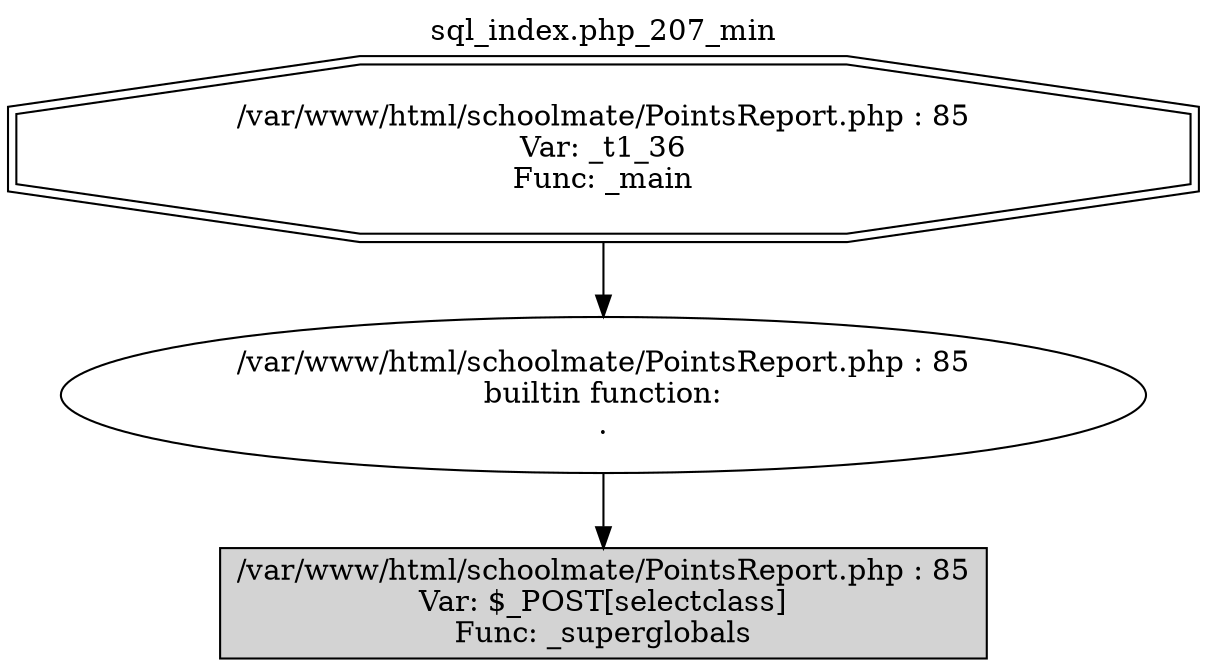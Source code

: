 digraph cfg {
  label="sql_index.php_207_min";
  labelloc=t;
  n1 [shape=doubleoctagon, label="/var/www/html/schoolmate/PointsReport.php : 85\nVar: _t1_36\nFunc: _main\n"];
  n2 [shape=ellipse, label="/var/www/html/schoolmate/PointsReport.php : 85\nbuiltin function:\n.\n"];
  n3 [shape=box, label="/var/www/html/schoolmate/PointsReport.php : 85\nVar: $_POST[selectclass]\nFunc: _superglobals\n",style=filled];
  n1 -> n2;
  n2 -> n3;
}
